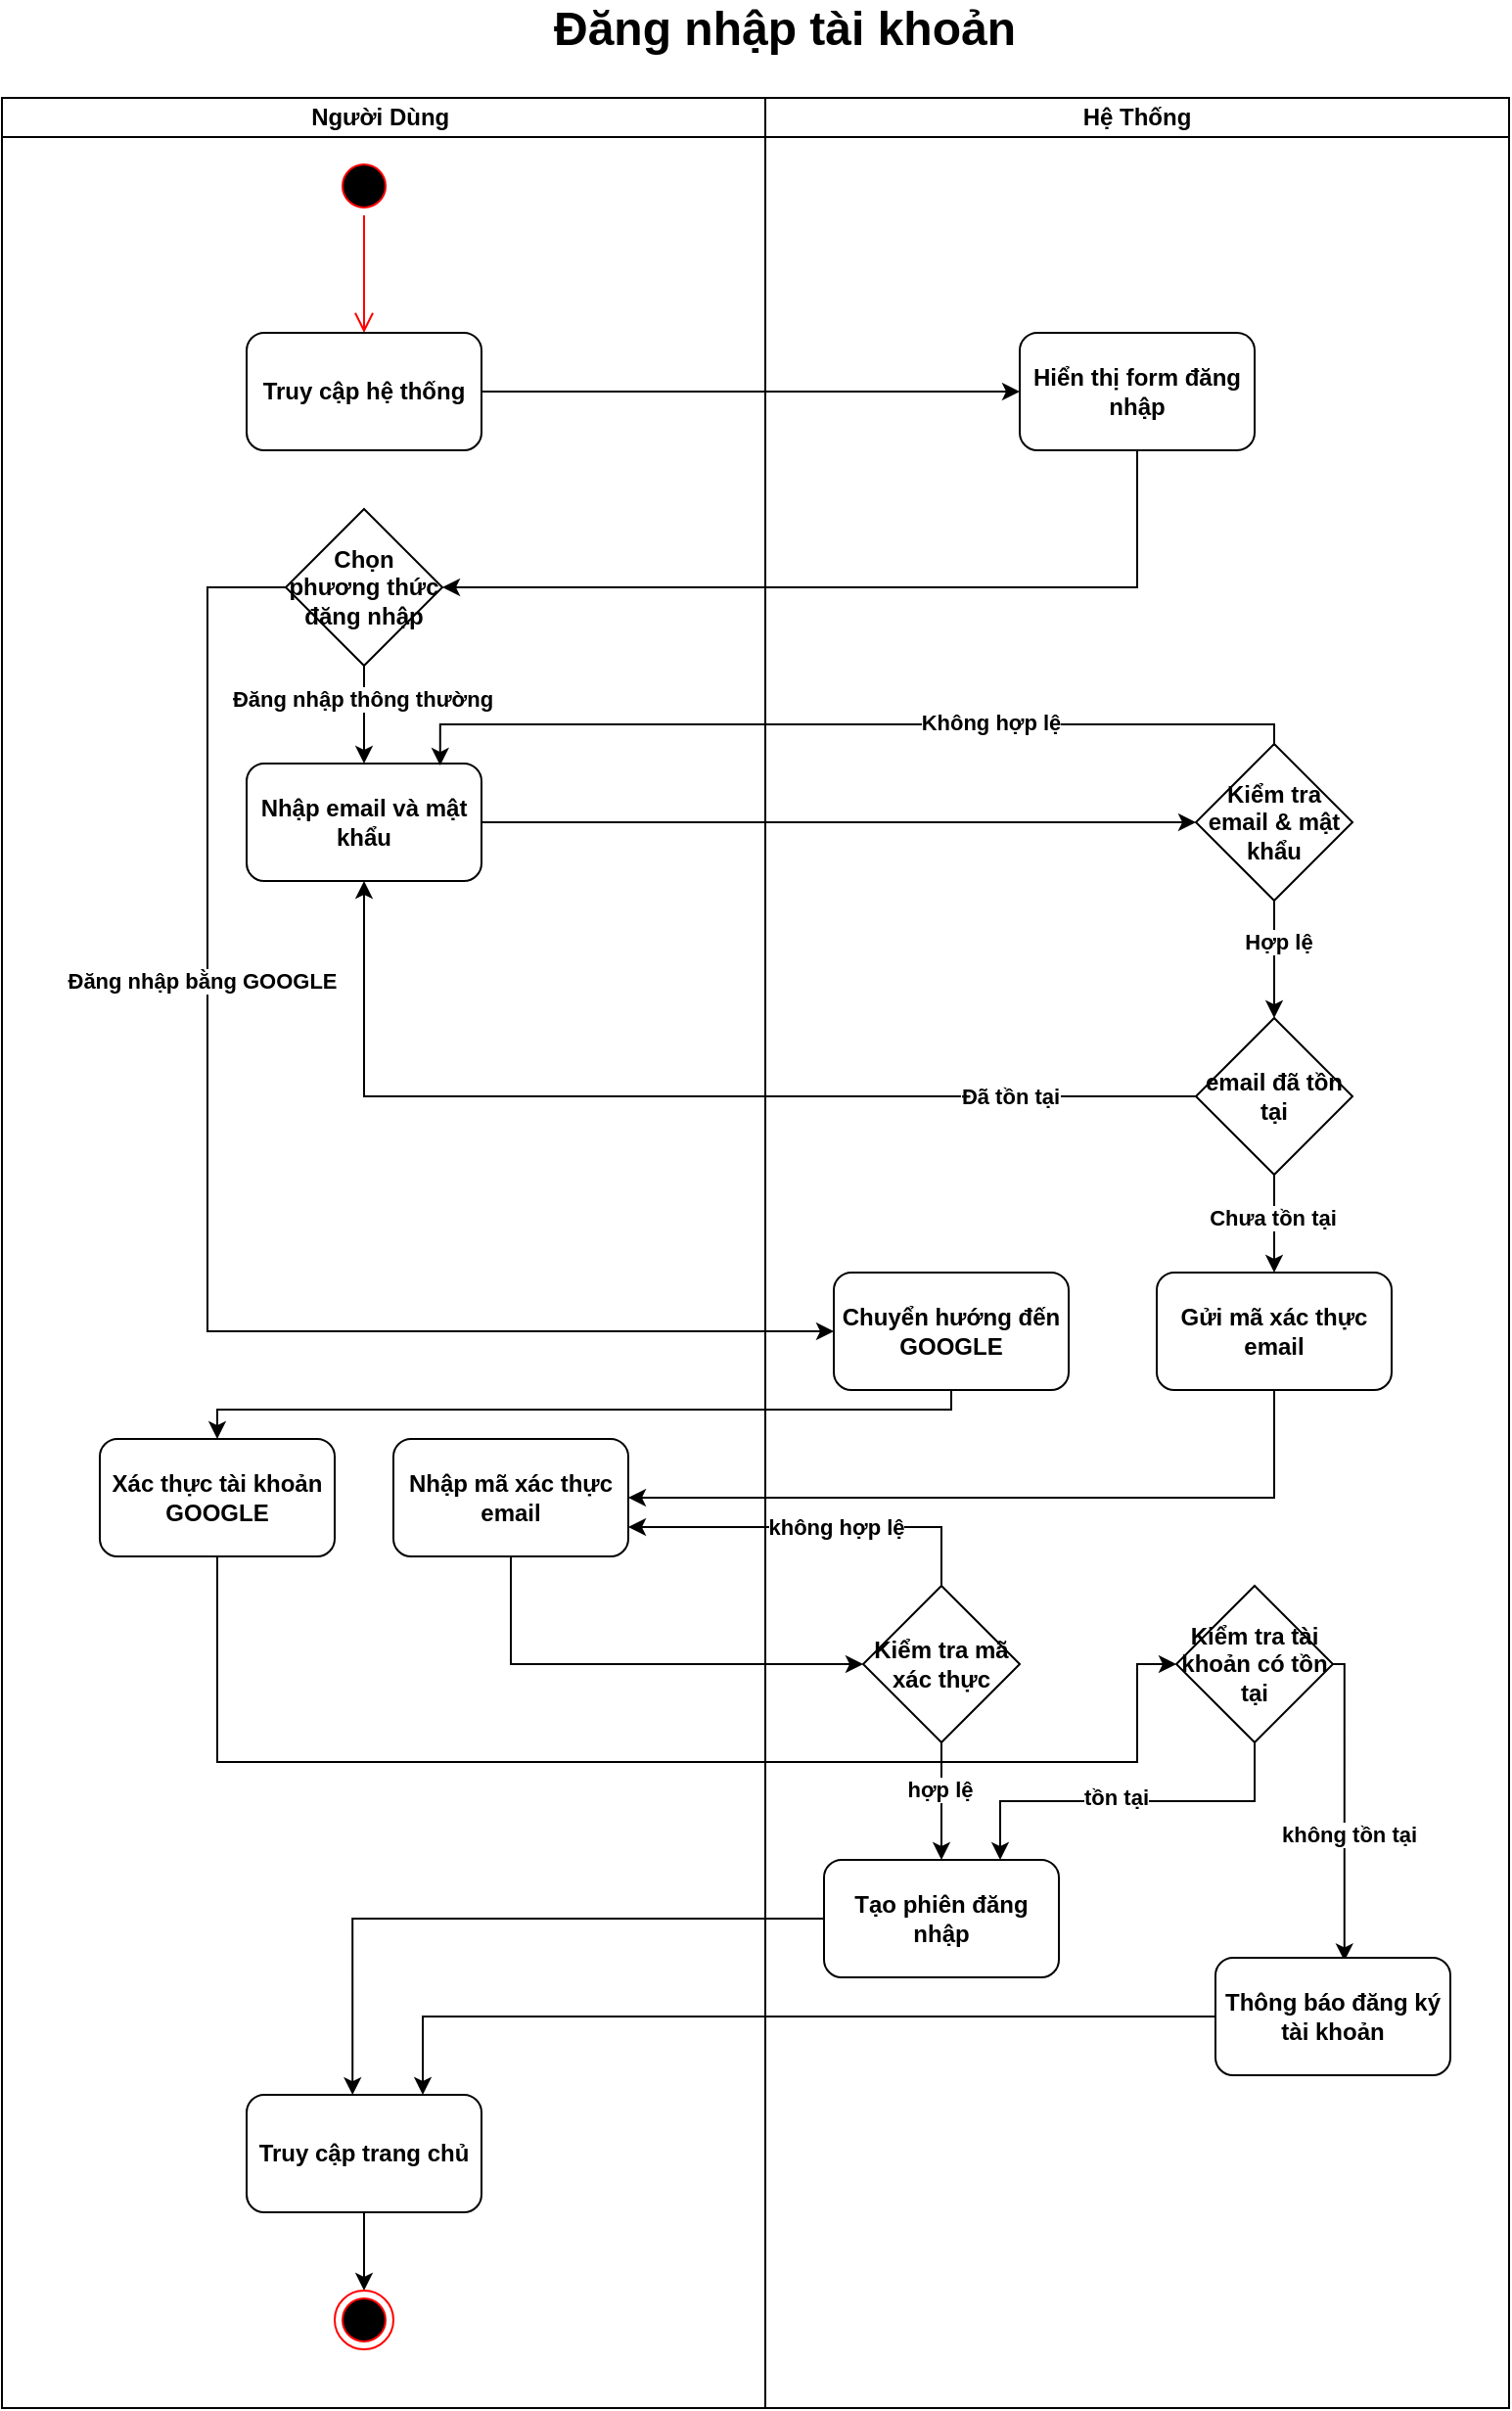 <mxfile version="27.0.3">
  <diagram name="Page-1" id="L1o15HxbGhxSWDabJQY2">
    <mxGraphModel dx="2026" dy="1134" grid="1" gridSize="10" guides="1" tooltips="1" connect="1" arrows="1" fold="1" page="1" pageScale="1" pageWidth="850" pageHeight="1100" math="0" shadow="0">
      <root>
        <mxCell id="0" />
        <mxCell id="1" parent="0" />
        <mxCell id="uTiXBYOYS6c3BIyxJnIv-1" value="Người Dùng&amp;nbsp;" style="swimlane;startSize=20;whiteSpace=wrap;html=1;fontStyle=1" parent="1" vertex="1">
          <mxGeometry x="60" y="150" width="390" height="1180" as="geometry" />
        </mxCell>
        <mxCell id="uTiXBYOYS6c3BIyxJnIv-2" value="" style="ellipse;html=1;shape=startState;fillColor=#000000;strokeColor=#ff0000;fontStyle=1" parent="uTiXBYOYS6c3BIyxJnIv-1" vertex="1">
          <mxGeometry x="170" y="30" width="30" height="30" as="geometry" />
        </mxCell>
        <mxCell id="uTiXBYOYS6c3BIyxJnIv-3" value="" style="edgeStyle=orthogonalEdgeStyle;html=1;verticalAlign=bottom;endArrow=open;endSize=8;strokeColor=#ff0000;rounded=0;fontStyle=1" parent="uTiXBYOYS6c3BIyxJnIv-1" source="uTiXBYOYS6c3BIyxJnIv-2" edge="1">
          <mxGeometry relative="1" as="geometry">
            <mxPoint x="185" y="120" as="targetPoint" />
          </mxGeometry>
        </mxCell>
        <mxCell id="uTiXBYOYS6c3BIyxJnIv-4" value="Truy cập hệ thống" style="rounded=1;whiteSpace=wrap;html=1;fontStyle=1" parent="uTiXBYOYS6c3BIyxJnIv-1" vertex="1">
          <mxGeometry x="125" y="120" width="120" height="60" as="geometry" />
        </mxCell>
        <mxCell id="uTiXBYOYS6c3BIyxJnIv-5" style="edgeStyle=orthogonalEdgeStyle;rounded=0;orthogonalLoop=1;jettySize=auto;html=1;fontStyle=1" parent="uTiXBYOYS6c3BIyxJnIv-1" source="uTiXBYOYS6c3BIyxJnIv-7" target="uTiXBYOYS6c3BIyxJnIv-8" edge="1">
          <mxGeometry relative="1" as="geometry" />
        </mxCell>
        <mxCell id="uTiXBYOYS6c3BIyxJnIv-6" value="Đăng nhập thông thường" style="edgeLabel;html=1;align=center;verticalAlign=middle;resizable=0;points=[];fontStyle=1" parent="uTiXBYOYS6c3BIyxJnIv-5" vertex="1" connectable="0">
          <mxGeometry x="-0.311" y="-1" relative="1" as="geometry">
            <mxPoint as="offset" />
          </mxGeometry>
        </mxCell>
        <mxCell id="uTiXBYOYS6c3BIyxJnIv-7" value="Chọn phương thức đăng nhập" style="rhombus;whiteSpace=wrap;html=1;fontStyle=1" parent="uTiXBYOYS6c3BIyxJnIv-1" vertex="1">
          <mxGeometry x="145" y="210" width="80" height="80" as="geometry" />
        </mxCell>
        <mxCell id="uTiXBYOYS6c3BIyxJnIv-8" value="Nhập email và mật khẩu" style="rounded=1;whiteSpace=wrap;html=1;fontStyle=1" parent="uTiXBYOYS6c3BIyxJnIv-1" vertex="1">
          <mxGeometry x="125" y="340" width="120" height="60" as="geometry" />
        </mxCell>
        <mxCell id="uTiXBYOYS6c3BIyxJnIv-9" style="edgeStyle=orthogonalEdgeStyle;rounded=0;orthogonalLoop=1;jettySize=auto;html=1;fontStyle=1" parent="uTiXBYOYS6c3BIyxJnIv-1" source="uTiXBYOYS6c3BIyxJnIv-11" target="uTiXBYOYS6c3BIyxJnIv-14" edge="1">
          <mxGeometry relative="1" as="geometry" />
        </mxCell>
        <mxCell id="uTiXBYOYS6c3BIyxJnIv-10" value="Hợp lệ" style="edgeLabel;html=1;align=center;verticalAlign=middle;resizable=0;points=[];fontStyle=1" parent="uTiXBYOYS6c3BIyxJnIv-9" vertex="1" connectable="0">
          <mxGeometry x="-0.324" y="2" relative="1" as="geometry">
            <mxPoint as="offset" />
          </mxGeometry>
        </mxCell>
        <mxCell id="uTiXBYOYS6c3BIyxJnIv-11" value="Kiểm tra email &amp;amp; mật khẩu" style="rhombus;whiteSpace=wrap;html=1;fontStyle=1" parent="uTiXBYOYS6c3BIyxJnIv-1" vertex="1">
          <mxGeometry x="610" y="330" width="80" height="80" as="geometry" />
        </mxCell>
        <mxCell id="uTiXBYOYS6c3BIyxJnIv-12" style="edgeStyle=orthogonalEdgeStyle;rounded=0;orthogonalLoop=1;jettySize=auto;html=1;fontStyle=1" parent="uTiXBYOYS6c3BIyxJnIv-1" source="uTiXBYOYS6c3BIyxJnIv-14" target="uTiXBYOYS6c3BIyxJnIv-16" edge="1">
          <mxGeometry relative="1" as="geometry" />
        </mxCell>
        <mxCell id="uTiXBYOYS6c3BIyxJnIv-13" value="Chưa tồn tại" style="edgeLabel;html=1;align=center;verticalAlign=middle;resizable=0;points=[];fontStyle=1" parent="uTiXBYOYS6c3BIyxJnIv-12" vertex="1" connectable="0">
          <mxGeometry x="-0.144" y="-1" relative="1" as="geometry">
            <mxPoint as="offset" />
          </mxGeometry>
        </mxCell>
        <mxCell id="uTiXBYOYS6c3BIyxJnIv-14" value="email đã tồn tại" style="rhombus;whiteSpace=wrap;html=1;fontStyle=1" parent="uTiXBYOYS6c3BIyxJnIv-1" vertex="1">
          <mxGeometry x="610" y="470" width="80" height="80" as="geometry" />
        </mxCell>
        <mxCell id="uTiXBYOYS6c3BIyxJnIv-60" style="edgeStyle=orthogonalEdgeStyle;rounded=0;orthogonalLoop=1;jettySize=auto;html=1;entryX=1;entryY=0.5;entryDx=0;entryDy=0;fontStyle=1" parent="uTiXBYOYS6c3BIyxJnIv-1" source="uTiXBYOYS6c3BIyxJnIv-16" target="uTiXBYOYS6c3BIyxJnIv-59" edge="1">
          <mxGeometry relative="1" as="geometry">
            <Array as="points">
              <mxPoint x="650" y="715" />
            </Array>
          </mxGeometry>
        </mxCell>
        <mxCell id="uTiXBYOYS6c3BIyxJnIv-16" value="Gửi mã xác thực email" style="rounded=1;whiteSpace=wrap;html=1;fontStyle=1" parent="uTiXBYOYS6c3BIyxJnIv-1" vertex="1">
          <mxGeometry x="590" y="600" width="120" height="60" as="geometry" />
        </mxCell>
        <mxCell id="uTiXBYOYS6c3BIyxJnIv-67" style="edgeStyle=orthogonalEdgeStyle;rounded=0;orthogonalLoop=1;jettySize=auto;html=1;fontStyle=1" parent="uTiXBYOYS6c3BIyxJnIv-1" source="uTiXBYOYS6c3BIyxJnIv-18" target="uTiXBYOYS6c3BIyxJnIv-66" edge="1">
          <mxGeometry relative="1" as="geometry">
            <Array as="points">
              <mxPoint x="485" y="670" />
              <mxPoint x="110" y="670" />
            </Array>
          </mxGeometry>
        </mxCell>
        <mxCell id="uTiXBYOYS6c3BIyxJnIv-18" value="Chuyển hướng đến GOOGLE" style="rounded=1;whiteSpace=wrap;html=1;fontStyle=1" parent="uTiXBYOYS6c3BIyxJnIv-1" vertex="1">
          <mxGeometry x="425" y="600" width="120" height="60" as="geometry" />
        </mxCell>
        <mxCell id="uTiXBYOYS6c3BIyxJnIv-19" style="edgeStyle=orthogonalEdgeStyle;rounded=0;orthogonalLoop=1;jettySize=auto;html=1;entryX=0;entryY=0.5;entryDx=0;entryDy=0;fontStyle=1" parent="uTiXBYOYS6c3BIyxJnIv-1" source="uTiXBYOYS6c3BIyxJnIv-7" target="uTiXBYOYS6c3BIyxJnIv-18" edge="1">
          <mxGeometry relative="1" as="geometry">
            <mxPoint x="125" y="750" as="targetPoint" />
            <Array as="points">
              <mxPoint x="105" y="250" />
              <mxPoint x="105" y="630" />
            </Array>
          </mxGeometry>
        </mxCell>
        <mxCell id="uTiXBYOYS6c3BIyxJnIv-20" value="Đăng nhập bằng GOOGLE" style="edgeLabel;html=1;align=center;verticalAlign=middle;resizable=0;points=[];fontStyle=1" parent="uTiXBYOYS6c3BIyxJnIv-19" vertex="1" connectable="0">
          <mxGeometry x="-0.348" y="-3" relative="1" as="geometry">
            <mxPoint as="offset" />
          </mxGeometry>
        </mxCell>
        <mxCell id="uTiXBYOYS6c3BIyxJnIv-21" style="edgeStyle=orthogonalEdgeStyle;rounded=0;orthogonalLoop=1;jettySize=auto;html=1;entryX=0;entryY=0.5;entryDx=0;entryDy=0;fontStyle=1" parent="uTiXBYOYS6c3BIyxJnIv-1" source="uTiXBYOYS6c3BIyxJnIv-8" target="uTiXBYOYS6c3BIyxJnIv-11" edge="1">
          <mxGeometry relative="1" as="geometry" />
        </mxCell>
        <mxCell id="uTiXBYOYS6c3BIyxJnIv-22" style="edgeStyle=orthogonalEdgeStyle;rounded=0;orthogonalLoop=1;jettySize=auto;html=1;entryX=0.824;entryY=0.017;entryDx=0;entryDy=0;entryPerimeter=0;fontStyle=1" parent="uTiXBYOYS6c3BIyxJnIv-1" source="uTiXBYOYS6c3BIyxJnIv-11" target="uTiXBYOYS6c3BIyxJnIv-8" edge="1">
          <mxGeometry relative="1" as="geometry">
            <Array as="points">
              <mxPoint x="650" y="320" />
              <mxPoint x="224" y="320" />
            </Array>
          </mxGeometry>
        </mxCell>
        <mxCell id="uTiXBYOYS6c3BIyxJnIv-23" value="Không hợp lệ" style="edgeLabel;html=1;align=center;verticalAlign=middle;resizable=0;points=[];fontStyle=1" parent="uTiXBYOYS6c3BIyxJnIv-22" vertex="1" connectable="0">
          <mxGeometry x="-0.096" y="-1" relative="1" as="geometry">
            <mxPoint x="51" as="offset" />
          </mxGeometry>
        </mxCell>
        <mxCell id="uTiXBYOYS6c3BIyxJnIv-24" style="edgeStyle=orthogonalEdgeStyle;rounded=0;orthogonalLoop=1;jettySize=auto;html=1;entryX=0.5;entryY=1;entryDx=0;entryDy=0;fontStyle=1" parent="uTiXBYOYS6c3BIyxJnIv-1" source="uTiXBYOYS6c3BIyxJnIv-14" target="uTiXBYOYS6c3BIyxJnIv-8" edge="1">
          <mxGeometry relative="1" as="geometry" />
        </mxCell>
        <mxCell id="uTiXBYOYS6c3BIyxJnIv-25" value="Đã tồn tại" style="edgeLabel;html=1;align=center;verticalAlign=middle;resizable=0;points=[];fontStyle=1" parent="uTiXBYOYS6c3BIyxJnIv-24" vertex="1" connectable="0">
          <mxGeometry x="-0.598" y="-2" relative="1" as="geometry">
            <mxPoint x="12" y="2" as="offset" />
          </mxGeometry>
        </mxCell>
        <mxCell id="uTiXBYOYS6c3BIyxJnIv-59" value="Nhập mã xác thực email" style="rounded=1;whiteSpace=wrap;html=1;fontStyle=1" parent="uTiXBYOYS6c3BIyxJnIv-1" vertex="1">
          <mxGeometry x="200" y="685" width="120" height="60" as="geometry" />
        </mxCell>
        <mxCell id="uTiXBYOYS6c3BIyxJnIv-66" value="Xác thực tài khoản GOOGLE" style="rounded=1;whiteSpace=wrap;html=1;fontStyle=1" parent="uTiXBYOYS6c3BIyxJnIv-1" vertex="1">
          <mxGeometry x="50" y="685" width="120" height="60" as="geometry" />
        </mxCell>
        <mxCell id="uTiXBYOYS6c3BIyxJnIv-85" style="edgeStyle=orthogonalEdgeStyle;rounded=0;orthogonalLoop=1;jettySize=auto;html=1;fontStyle=1" parent="uTiXBYOYS6c3BIyxJnIv-1" source="uTiXBYOYS6c3BIyxJnIv-78" target="uTiXBYOYS6c3BIyxJnIv-83" edge="1">
          <mxGeometry relative="1" as="geometry" />
        </mxCell>
        <mxCell id="uTiXBYOYS6c3BIyxJnIv-78" value="Truy cập trang chủ" style="rounded=1;whiteSpace=wrap;html=1;fontStyle=1" parent="uTiXBYOYS6c3BIyxJnIv-1" vertex="1">
          <mxGeometry x="125" y="1020" width="120" height="60" as="geometry" />
        </mxCell>
        <mxCell id="uTiXBYOYS6c3BIyxJnIv-83" value="" style="ellipse;html=1;shape=endState;fillColor=#000000;strokeColor=#ff0000;fontStyle=1" parent="uTiXBYOYS6c3BIyxJnIv-1" vertex="1">
          <mxGeometry x="170" y="1120" width="30" height="30" as="geometry" />
        </mxCell>
        <mxCell id="uTiXBYOYS6c3BIyxJnIv-30" value="Hệ Thống" style="swimlane;startSize=20;whiteSpace=wrap;html=1;fontStyle=1" parent="1" vertex="1">
          <mxGeometry x="450" y="150" width="380" height="1180" as="geometry" />
        </mxCell>
        <mxCell id="uTiXBYOYS6c3BIyxJnIv-31" value="Hiển thị form đăng nhập" style="rounded=1;whiteSpace=wrap;html=1;fontStyle=1" parent="uTiXBYOYS6c3BIyxJnIv-30" vertex="1">
          <mxGeometry x="130" y="120" width="120" height="60" as="geometry" />
        </mxCell>
        <mxCell id="uTiXBYOYS6c3BIyxJnIv-71" style="edgeStyle=orthogonalEdgeStyle;rounded=0;orthogonalLoop=1;jettySize=auto;html=1;fontStyle=1" parent="uTiXBYOYS6c3BIyxJnIv-30" source="uTiXBYOYS6c3BIyxJnIv-61" target="uTiXBYOYS6c3BIyxJnIv-70" edge="1">
          <mxGeometry relative="1" as="geometry" />
        </mxCell>
        <mxCell id="uTiXBYOYS6c3BIyxJnIv-72" value="hợp lệ" style="edgeLabel;html=1;align=center;verticalAlign=middle;resizable=0;points=[];fontStyle=1" parent="uTiXBYOYS6c3BIyxJnIv-71" vertex="1" connectable="0">
          <mxGeometry x="-0.198" y="-1" relative="1" as="geometry">
            <mxPoint as="offset" />
          </mxGeometry>
        </mxCell>
        <mxCell id="uTiXBYOYS6c3BIyxJnIv-61" value="Kiểm tra mã xác thực" style="rhombus;whiteSpace=wrap;html=1;fontStyle=1" parent="uTiXBYOYS6c3BIyxJnIv-30" vertex="1">
          <mxGeometry x="50" y="760" width="80" height="80" as="geometry" />
        </mxCell>
        <mxCell id="uTiXBYOYS6c3BIyxJnIv-73" style="edgeStyle=orthogonalEdgeStyle;rounded=0;orthogonalLoop=1;jettySize=auto;html=1;entryX=0.75;entryY=0;entryDx=0;entryDy=0;fontStyle=1" parent="uTiXBYOYS6c3BIyxJnIv-30" source="uTiXBYOYS6c3BIyxJnIv-68" target="uTiXBYOYS6c3BIyxJnIv-70" edge="1">
          <mxGeometry relative="1" as="geometry">
            <Array as="points">
              <mxPoint x="250" y="870" />
              <mxPoint x="120" y="870" />
            </Array>
          </mxGeometry>
        </mxCell>
        <mxCell id="uTiXBYOYS6c3BIyxJnIv-74" value="tồn tại" style="edgeLabel;html=1;align=center;verticalAlign=middle;resizable=0;points=[];fontStyle=1" parent="uTiXBYOYS6c3BIyxJnIv-73" vertex="1" connectable="0">
          <mxGeometry x="0.069" y="-2" relative="1" as="geometry">
            <mxPoint as="offset" />
          </mxGeometry>
        </mxCell>
        <mxCell id="uTiXBYOYS6c3BIyxJnIv-86" style="edgeStyle=orthogonalEdgeStyle;rounded=0;orthogonalLoop=1;jettySize=auto;html=1;entryX=0.549;entryY=0.028;entryDx=0;entryDy=0;entryPerimeter=0;fontStyle=1" parent="uTiXBYOYS6c3BIyxJnIv-30" source="uTiXBYOYS6c3BIyxJnIv-68" target="uTiXBYOYS6c3BIyxJnIv-75" edge="1">
          <mxGeometry relative="1" as="geometry">
            <Array as="points">
              <mxPoint x="296" y="800" />
            </Array>
          </mxGeometry>
        </mxCell>
        <mxCell id="uTiXBYOYS6c3BIyxJnIv-87" value="không tồn tại" style="edgeLabel;html=1;align=center;verticalAlign=middle;resizable=0;points=[];fontStyle=1" parent="uTiXBYOYS6c3BIyxJnIv-86" vertex="1" connectable="0">
          <mxGeometry x="0.177" y="2" relative="1" as="geometry">
            <mxPoint as="offset" />
          </mxGeometry>
        </mxCell>
        <mxCell id="uTiXBYOYS6c3BIyxJnIv-68" value="Kiểm tra tài khoản có tồn tại" style="rhombus;whiteSpace=wrap;html=1;fontStyle=1" parent="uTiXBYOYS6c3BIyxJnIv-30" vertex="1">
          <mxGeometry x="210" y="760" width="80" height="80" as="geometry" />
        </mxCell>
        <mxCell id="uTiXBYOYS6c3BIyxJnIv-70" value="Tạo phiên đăng nhập" style="rounded=1;whiteSpace=wrap;html=1;fontStyle=1" parent="uTiXBYOYS6c3BIyxJnIv-30" vertex="1">
          <mxGeometry x="30" y="900" width="120" height="60" as="geometry" />
        </mxCell>
        <mxCell id="uTiXBYOYS6c3BIyxJnIv-75" value="Thông báo đăng ký tài khoản" style="rounded=1;whiteSpace=wrap;html=1;fontStyle=1" parent="uTiXBYOYS6c3BIyxJnIv-30" vertex="1">
          <mxGeometry x="230" y="950" width="120" height="60" as="geometry" />
        </mxCell>
        <mxCell id="uTiXBYOYS6c3BIyxJnIv-45" style="edgeStyle=orthogonalEdgeStyle;rounded=0;orthogonalLoop=1;jettySize=auto;html=1;entryX=0;entryY=0.5;entryDx=0;entryDy=0;fontStyle=1" parent="1" source="uTiXBYOYS6c3BIyxJnIv-4" target="uTiXBYOYS6c3BIyxJnIv-31" edge="1">
          <mxGeometry relative="1" as="geometry" />
        </mxCell>
        <mxCell id="uTiXBYOYS6c3BIyxJnIv-46" style="edgeStyle=orthogonalEdgeStyle;rounded=0;orthogonalLoop=1;jettySize=auto;html=1;entryX=1;entryY=0.5;entryDx=0;entryDy=0;fontStyle=1" parent="1" source="uTiXBYOYS6c3BIyxJnIv-31" target="uTiXBYOYS6c3BIyxJnIv-7" edge="1">
          <mxGeometry relative="1" as="geometry">
            <mxPoint x="305" y="400" as="targetPoint" />
            <Array as="points">
              <mxPoint x="640" y="400" />
            </Array>
          </mxGeometry>
        </mxCell>
        <mxCell id="uTiXBYOYS6c3BIyxJnIv-57" value="&lt;font style=&quot;font-size: 24px;&quot;&gt;Đăng nhập tài khoản&lt;/font&gt;" style="text;html=1;align=center;verticalAlign=middle;whiteSpace=wrap;rounded=0;fontStyle=1" parent="1" vertex="1">
          <mxGeometry x="190" y="100" width="540" height="30" as="geometry" />
        </mxCell>
        <mxCell id="uTiXBYOYS6c3BIyxJnIv-62" style="edgeStyle=orthogonalEdgeStyle;rounded=0;orthogonalLoop=1;jettySize=auto;html=1;entryX=0;entryY=0.5;entryDx=0;entryDy=0;fontStyle=1" parent="1" source="uTiXBYOYS6c3BIyxJnIv-59" target="uTiXBYOYS6c3BIyxJnIv-61" edge="1">
          <mxGeometry relative="1" as="geometry">
            <Array as="points">
              <mxPoint x="320" y="950" />
            </Array>
          </mxGeometry>
        </mxCell>
        <mxCell id="uTiXBYOYS6c3BIyxJnIv-64" style="edgeStyle=orthogonalEdgeStyle;rounded=0;orthogonalLoop=1;jettySize=auto;html=1;entryX=1;entryY=0.75;entryDx=0;entryDy=0;fontStyle=1" parent="1" source="uTiXBYOYS6c3BIyxJnIv-61" target="uTiXBYOYS6c3BIyxJnIv-59" edge="1">
          <mxGeometry relative="1" as="geometry">
            <Array as="points">
              <mxPoint x="540" y="880" />
            </Array>
          </mxGeometry>
        </mxCell>
        <mxCell id="uTiXBYOYS6c3BIyxJnIv-65" value="không hợp lệ" style="edgeLabel;html=1;align=center;verticalAlign=middle;resizable=0;points=[];fontStyle=1" parent="uTiXBYOYS6c3BIyxJnIv-64" vertex="1" connectable="0">
          <mxGeometry x="0.318" y="-3" relative="1" as="geometry">
            <mxPoint x="41" y="3" as="offset" />
          </mxGeometry>
        </mxCell>
        <mxCell id="uTiXBYOYS6c3BIyxJnIv-69" style="edgeStyle=orthogonalEdgeStyle;rounded=0;orthogonalLoop=1;jettySize=auto;html=1;entryX=0;entryY=0.5;entryDx=0;entryDy=0;fontStyle=1" parent="1" source="uTiXBYOYS6c3BIyxJnIv-66" target="uTiXBYOYS6c3BIyxJnIv-68" edge="1">
          <mxGeometry relative="1" as="geometry">
            <Array as="points">
              <mxPoint x="170" y="1000" />
              <mxPoint x="640" y="1000" />
              <mxPoint x="640" y="950" />
            </Array>
          </mxGeometry>
        </mxCell>
        <mxCell id="uTiXBYOYS6c3BIyxJnIv-89" style="edgeStyle=orthogonalEdgeStyle;rounded=0;orthogonalLoop=1;jettySize=auto;html=1;entryX=0.451;entryY=0.001;entryDx=0;entryDy=0;entryPerimeter=0;fontStyle=1" parent="1" source="uTiXBYOYS6c3BIyxJnIv-70" target="uTiXBYOYS6c3BIyxJnIv-78" edge="1">
          <mxGeometry relative="1" as="geometry" />
        </mxCell>
        <mxCell id="uTiXBYOYS6c3BIyxJnIv-90" style="edgeStyle=orthogonalEdgeStyle;rounded=0;orthogonalLoop=1;jettySize=auto;html=1;entryX=0.75;entryY=0;entryDx=0;entryDy=0;fontStyle=1" parent="1" source="uTiXBYOYS6c3BIyxJnIv-75" target="uTiXBYOYS6c3BIyxJnIv-78" edge="1">
          <mxGeometry relative="1" as="geometry" />
        </mxCell>
      </root>
    </mxGraphModel>
  </diagram>
</mxfile>
